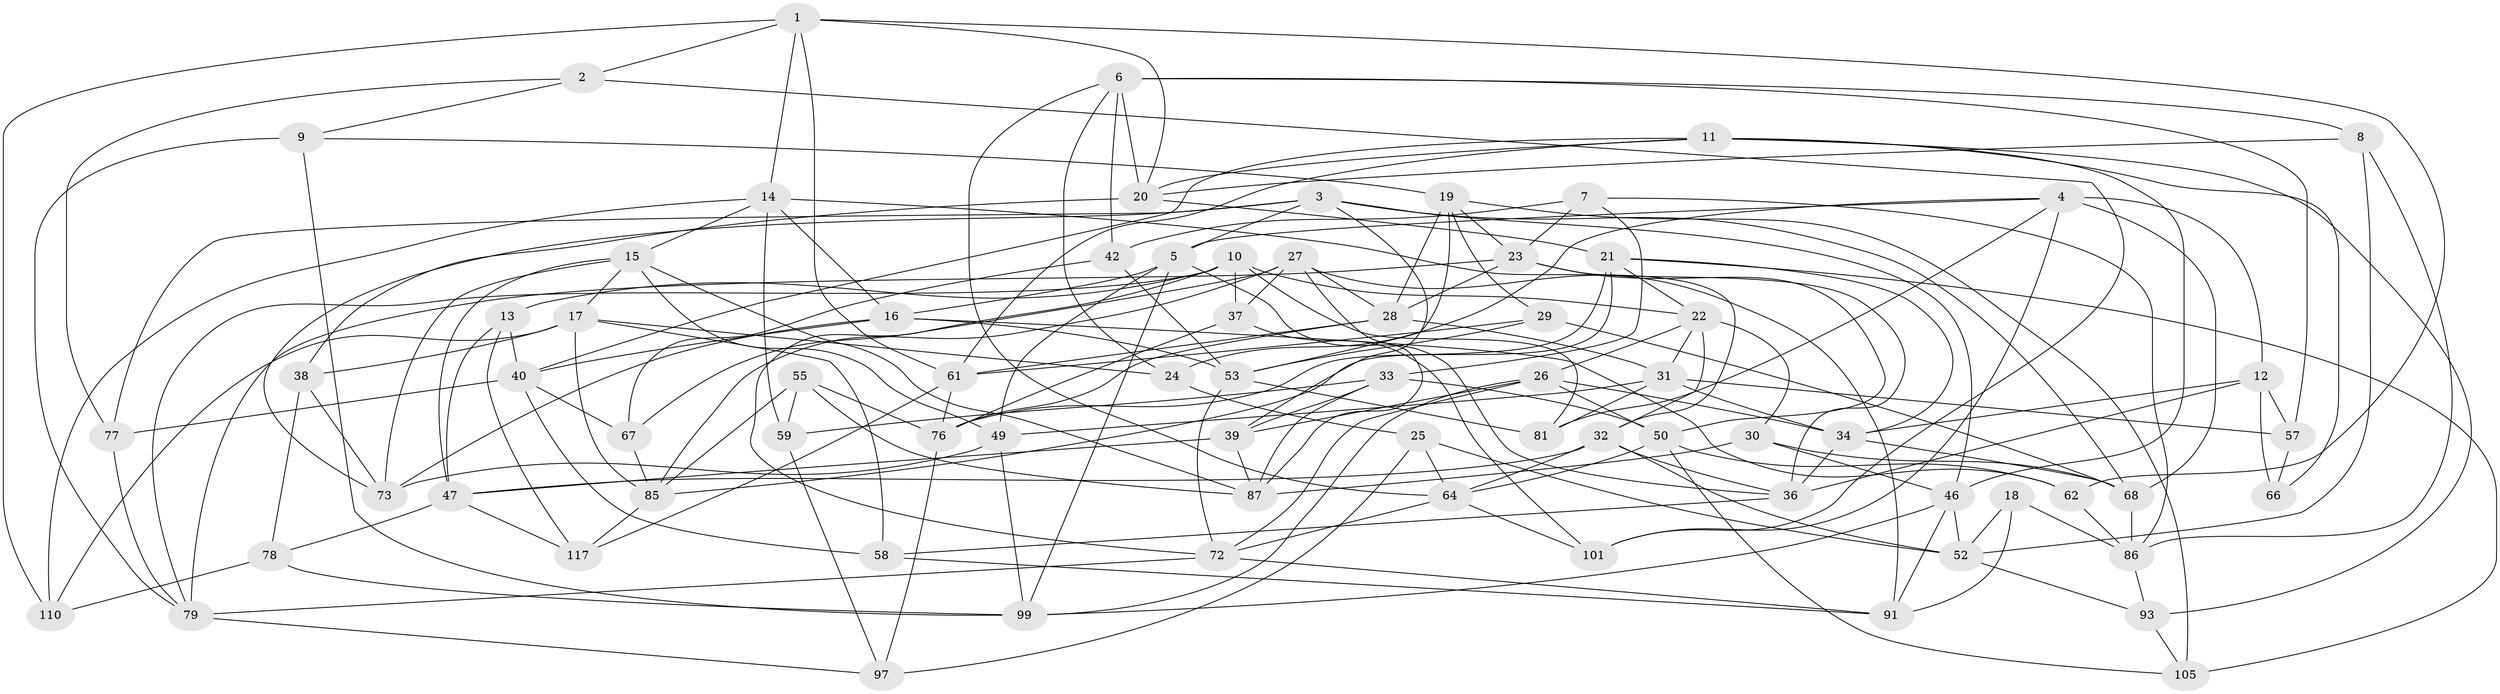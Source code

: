// original degree distribution, {4: 1.0}
// Generated by graph-tools (version 1.1) at 2025/11/02/27/25 16:11:45]
// undirected, 74 vertices, 189 edges
graph export_dot {
graph [start="1"]
  node [color=gray90,style=filled];
  1 [super="+41"];
  2;
  3 [super="+109"];
  4 [super="+45"];
  5 [super="+113"];
  6 [super="+89"];
  7;
  8;
  9;
  10 [super="+43"];
  11 [super="+56"];
  12 [super="+116"];
  13;
  14 [super="+44"];
  15 [super="+84"];
  16 [super="+35"];
  17 [super="+48"];
  18;
  19 [super="+70"];
  20 [super="+112"];
  21 [super="+83"];
  22 [super="+82"];
  23 [super="+75"];
  24;
  25;
  26 [super="+94"];
  27 [super="+115"];
  28 [super="+107"];
  29;
  30;
  31 [super="+51"];
  32 [super="+98"];
  33 [super="+69"];
  34 [super="+54"];
  36 [super="+88"];
  37;
  38;
  39 [super="+60"];
  40 [super="+63"];
  42;
  46 [super="+104"];
  47 [super="+65"];
  49 [super="+95"];
  50 [super="+102"];
  52 [super="+119"];
  53 [super="+71"];
  55;
  57;
  58;
  59;
  61 [super="+114"];
  62;
  64 [super="+80"];
  66;
  67;
  68 [super="+92"];
  72 [super="+96"];
  73 [super="+74"];
  76 [super="+108"];
  77;
  78;
  79 [super="+90"];
  81;
  85 [super="+100"];
  86 [super="+106"];
  87 [super="+111"];
  91 [super="+103"];
  93;
  97;
  99 [super="+118"];
  101;
  105;
  110;
  117;
  1 -- 2;
  1 -- 62;
  1 -- 61;
  1 -- 110;
  1 -- 20;
  1 -- 14;
  2 -- 101;
  2 -- 9;
  2 -- 77;
  3 -- 77;
  3 -- 46;
  3 -- 39;
  3 -- 73;
  3 -- 68;
  3 -- 5;
  4 -- 68;
  4 -- 101;
  4 -- 5;
  4 -- 24;
  4 -- 81;
  4 -- 12;
  5 -- 16;
  5 -- 36;
  5 -- 99;
  5 -- 49;
  6 -- 57;
  6 -- 42;
  6 -- 8;
  6 -- 64;
  6 -- 24;
  6 -- 20;
  7 -- 42;
  7 -- 23;
  7 -- 33;
  7 -- 86;
  8 -- 86;
  8 -- 52;
  8 -- 20;
  9 -- 79;
  9 -- 99;
  9 -- 19;
  10 -- 72;
  10 -- 81;
  10 -- 79;
  10 -- 13;
  10 -- 37;
  10 -- 22;
  11 -- 20;
  11 -- 61;
  11 -- 66;
  11 -- 93;
  11 -- 40;
  11 -- 46;
  12 -- 66 [weight=2];
  12 -- 57;
  12 -- 36;
  12 -- 34;
  13 -- 117;
  13 -- 47;
  13 -- 40;
  14 -- 32;
  14 -- 16;
  14 -- 110;
  14 -- 59;
  14 -- 15;
  15 -- 49;
  15 -- 87;
  15 -- 17;
  15 -- 47;
  15 -- 73;
  16 -- 53;
  16 -- 62;
  16 -- 40;
  16 -- 73;
  17 -- 110;
  17 -- 38;
  17 -- 24;
  17 -- 58;
  17 -- 85;
  18 -- 91 [weight=2];
  18 -- 52;
  18 -- 86;
  19 -- 29;
  19 -- 23;
  19 -- 53;
  19 -- 105;
  19 -- 28;
  20 -- 21;
  20 -- 38;
  21 -- 22;
  21 -- 105;
  21 -- 85;
  21 -- 76;
  21 -- 34;
  22 -- 30;
  22 -- 32;
  22 -- 26;
  22 -- 31;
  23 -- 28;
  23 -- 36;
  23 -- 79;
  23 -- 50;
  24 -- 25;
  25 -- 97;
  25 -- 52;
  25 -- 64;
  26 -- 34;
  26 -- 39;
  26 -- 72;
  26 -- 99;
  26 -- 50;
  27 -- 67;
  27 -- 87;
  27 -- 85;
  27 -- 37;
  27 -- 91;
  27 -- 28;
  28 -- 76;
  28 -- 31;
  28 -- 61;
  29 -- 61;
  29 -- 53;
  29 -- 68;
  30 -- 68;
  30 -- 87;
  30 -- 46;
  31 -- 81;
  31 -- 34;
  31 -- 57;
  31 -- 49;
  32 -- 36;
  32 -- 64;
  32 -- 52;
  32 -- 47;
  33 -- 87;
  33 -- 50;
  33 -- 59;
  33 -- 39 [weight=2];
  34 -- 36;
  34 -- 68;
  36 -- 58;
  37 -- 101;
  37 -- 76;
  38 -- 78;
  38 -- 73;
  39 -- 87;
  39 -- 47;
  40 -- 58;
  40 -- 67;
  40 -- 77;
  42 -- 67;
  42 -- 53;
  46 -- 91;
  46 -- 52;
  46 -- 99;
  47 -- 78;
  47 -- 117;
  49 -- 73 [weight=2];
  49 -- 99;
  50 -- 64;
  50 -- 105;
  50 -- 62;
  52 -- 93;
  53 -- 81;
  53 -- 72;
  55 -- 59;
  55 -- 76;
  55 -- 87;
  55 -- 85;
  57 -- 66;
  58 -- 91;
  59 -- 97;
  61 -- 76;
  61 -- 117;
  62 -- 86;
  64 -- 101;
  64 -- 72;
  67 -- 85;
  68 -- 86;
  72 -- 79;
  72 -- 91;
  76 -- 97;
  77 -- 79;
  78 -- 110;
  78 -- 99;
  79 -- 97;
  85 -- 117;
  86 -- 93;
  93 -- 105;
}
